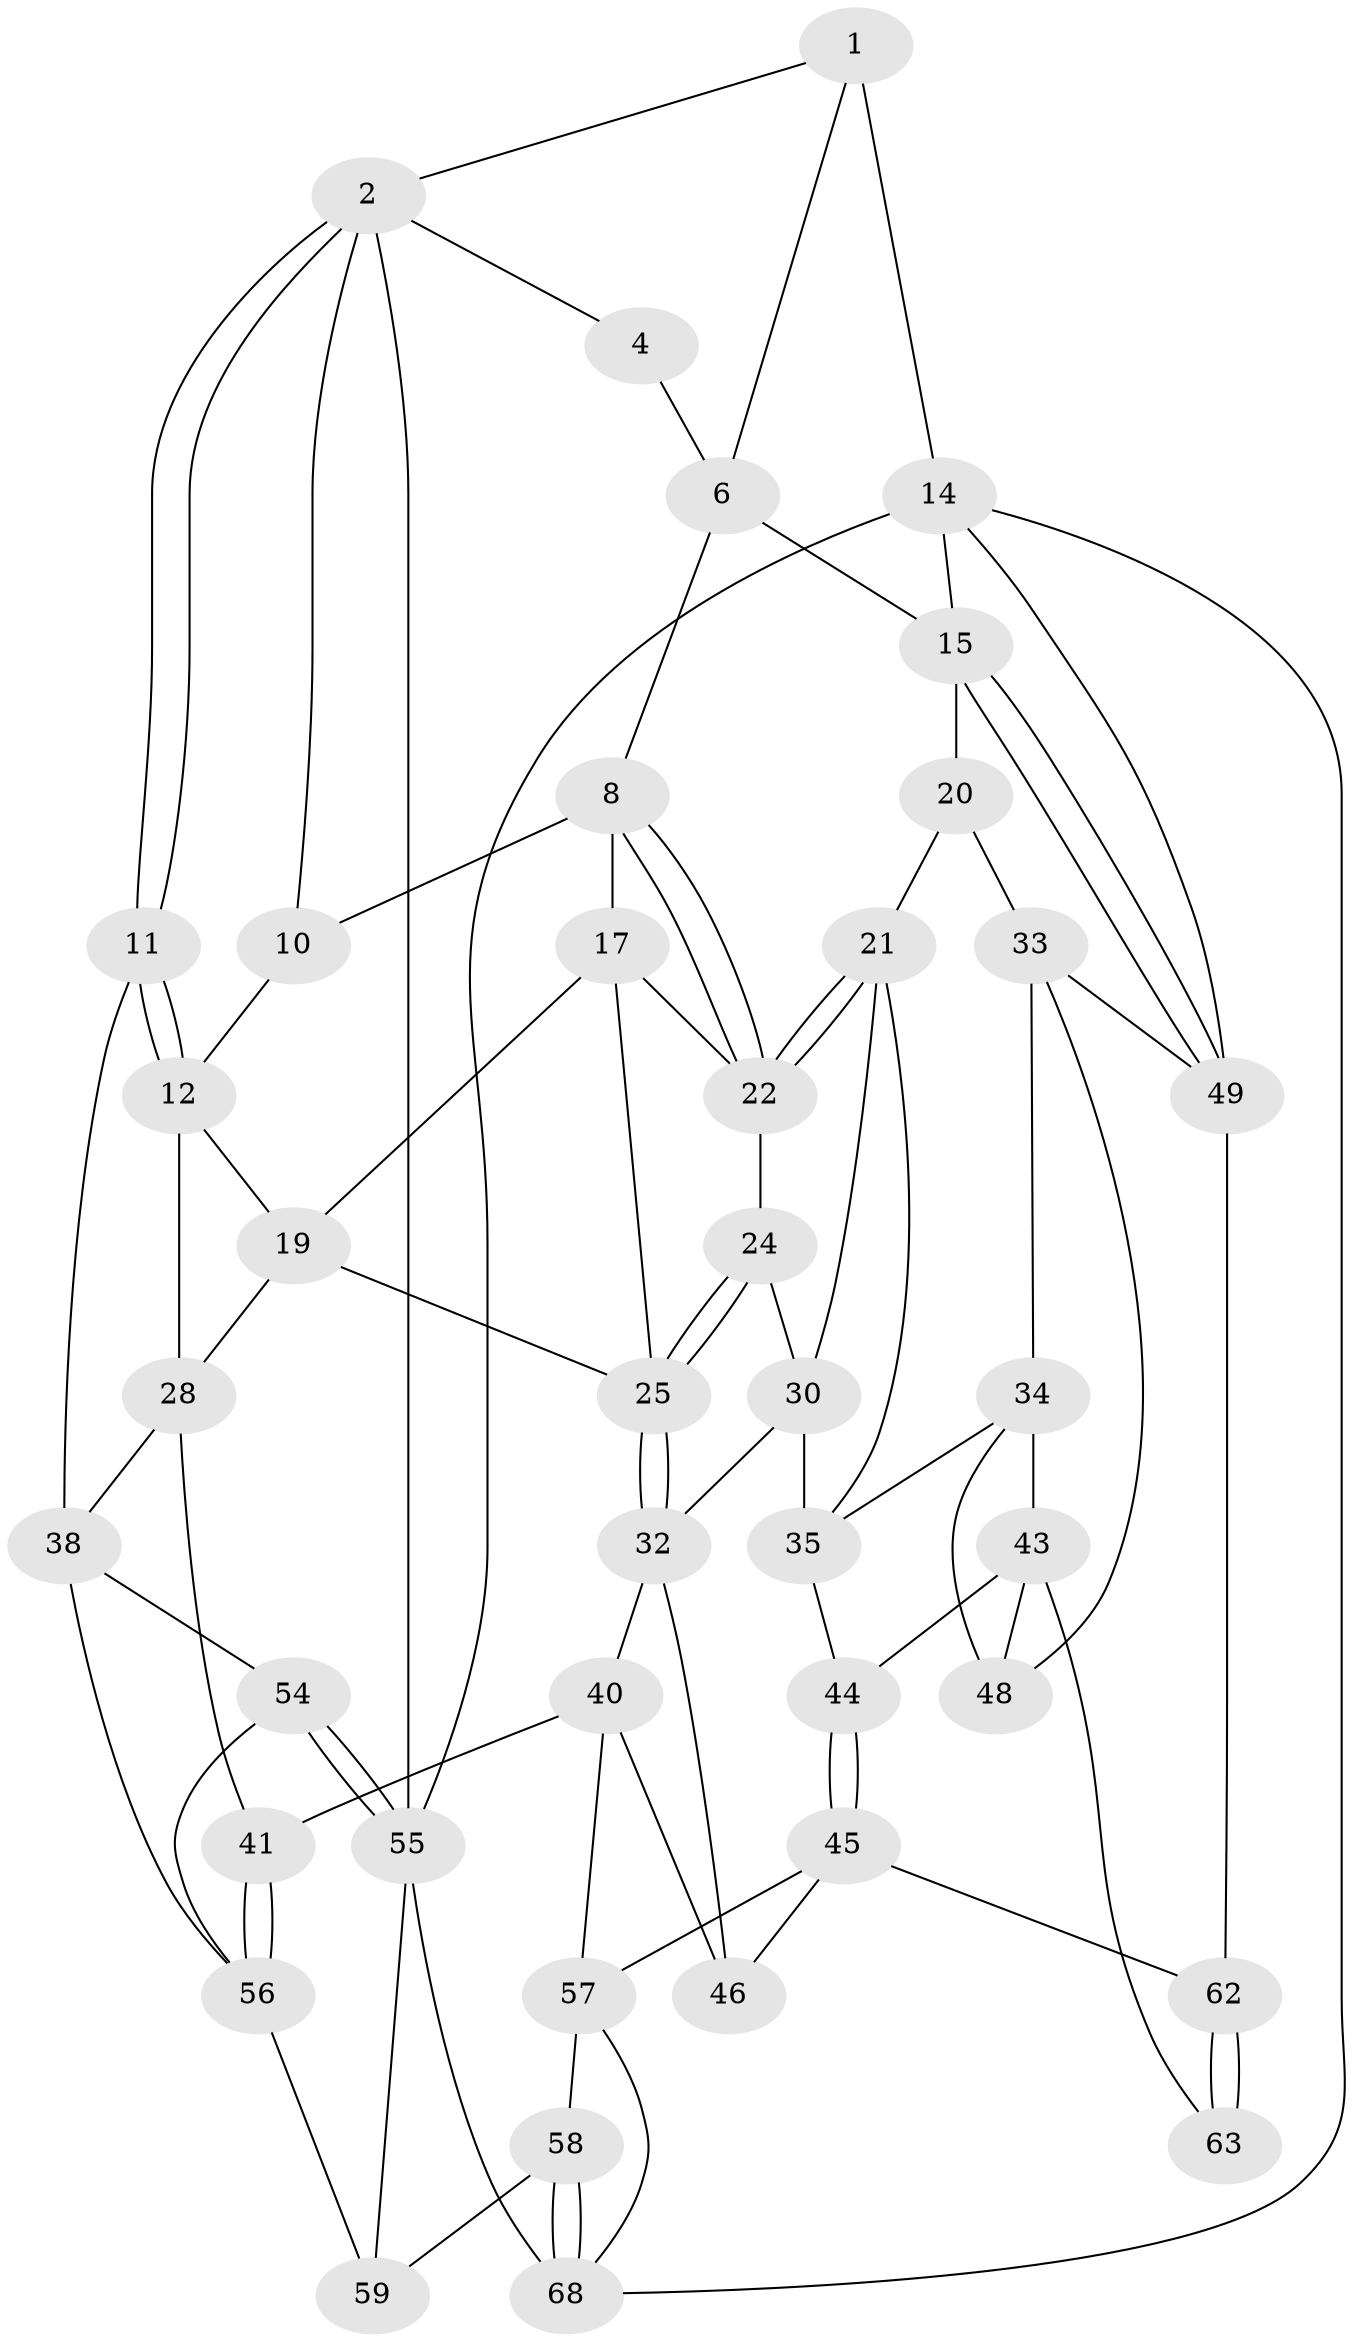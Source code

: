 // original degree distribution, {3: 0.028985507246376812, 6: 0.2463768115942029, 4: 0.2898550724637681, 5: 0.43478260869565216}
// Generated by graph-tools (version 1.1) at 2025/42/03/06/25 10:42:29]
// undirected, 41 vertices, 87 edges
graph export_dot {
graph [start="1"]
  node [color=gray90,style=filled];
  1 [pos="+0.6750015324636822+0",super="+5"];
  2 [pos="+0+0",super="+3"];
  4 [pos="+0.6663266897044247+0"];
  6 [pos="+0.748798845355196+0.14796915072303587",super="+7"];
  8 [pos="+0.621160504633733+0.17981980679384338",super="+9"];
  10 [pos="+0.2933775054284458+0"];
  11 [pos="+0+0.22866657793059728"];
  12 [pos="+0.060039056775063736+0.22145063719600258",super="+13"];
  14 [pos="+1+0.3137394958652519",super="+50"];
  15 [pos="+1+0.3296350075826396",super="+16"];
  17 [pos="+0.3958478655351885+0.2360679266046803",super="+18"];
  19 [pos="+0.19709053222415127+0.21358817669299993",super="+27"];
  20 [pos="+0.6756300295089696+0.2857351126269705"];
  21 [pos="+0.6210445590136946+0.2608764316919619",super="+29"];
  22 [pos="+0.6207519858481324+0.2603080068993847",super="+23"];
  24 [pos="+0.41450035052733325+0.34436631118266536"];
  25 [pos="+0.31845080239834955+0.44671351624915934",super="+26"];
  28 [pos="+0.12907488603288506+0.4010901412467029",super="+37"];
  30 [pos="+0.46760057446972647+0.373692466595339",super="+31"];
  32 [pos="+0.32443551397363235+0.4788268415738851",super="+39"];
  33 [pos="+0.7129699893979577+0.4835840135123765",super="+47"];
  34 [pos="+0.5867134214270759+0.4628109786927639",super="+42"];
  35 [pos="+0.5725398380369426+0.449266669585053",super="+36"];
  38 [pos="+0+0.4602555396132479",super="+53"];
  40 [pos="+0.24893185868129022+0.5502706764439539",super="+52"];
  41 [pos="+0.15878999787427342+0.5919890545969111"];
  43 [pos="+0.5086709724628283+0.6447117823184174",super="+61"];
  44 [pos="+0.4995746379598402+0.6473638824515597"];
  45 [pos="+0.47404193542421985+0.6689772197603935",super="+65"];
  46 [pos="+0.4449560590651723+0.6659067248560062"];
  48 [pos="+0.7683276032215409+0.5961506918672743"];
  49 [pos="+1+0.48650797716201455",super="+51"];
  54 [pos="+0+1"];
  55 [pos="+0+1",super="+67"];
  56 [pos="+0.15240377507169905+0.6322988436712765",super="+60"];
  57 [pos="+0.29686198481138504+0.7818577249564679",super="+66"];
  58 [pos="+0.28343141377022607+0.7805415518301888"];
  59 [pos="+0.2379516695418472+0.7643709996252873"];
  62 [pos="+0.9743407805275203+1",super="+64"];
  63 [pos="+0.7188079391640463+0.7295790763111449"];
  68 [pos="+0.09564561093961178+1",super="+69"];
  1 -- 2;
  1 -- 14 [weight=2];
  1 -- 6;
  2 -- 11;
  2 -- 11;
  2 -- 55;
  2 -- 10;
  2 -- 4;
  4 -- 6;
  6 -- 8;
  6 -- 15;
  8 -- 22;
  8 -- 22;
  8 -- 17;
  8 -- 10;
  10 -- 12;
  11 -- 12;
  11 -- 12;
  11 -- 38;
  12 -- 28;
  12 -- 19;
  14 -- 15;
  14 -- 55;
  14 -- 68;
  14 -- 49;
  15 -- 49;
  15 -- 49;
  15 -- 20;
  17 -- 22;
  17 -- 19;
  17 -- 25;
  19 -- 28;
  19 -- 25;
  20 -- 21;
  20 -- 33;
  21 -- 22;
  21 -- 22;
  21 -- 35;
  21 -- 30;
  22 -- 24;
  24 -- 25;
  24 -- 25;
  24 -- 30;
  25 -- 32;
  25 -- 32;
  28 -- 41;
  28 -- 38;
  30 -- 32;
  30 -- 35;
  32 -- 40;
  32 -- 46;
  33 -- 34;
  33 -- 48;
  33 -- 49;
  34 -- 35;
  34 -- 48;
  34 -- 43;
  35 -- 44;
  38 -- 56;
  38 -- 54;
  40 -- 41;
  40 -- 57;
  40 -- 46;
  41 -- 56;
  41 -- 56;
  43 -- 44;
  43 -- 48;
  43 -- 63;
  44 -- 45;
  44 -- 45;
  45 -- 46;
  45 -- 57;
  45 -- 62;
  49 -- 62;
  54 -- 55;
  54 -- 55;
  54 -- 56;
  55 -- 59;
  55 -- 68;
  56 -- 59;
  57 -- 58;
  57 -- 68;
  58 -- 59;
  58 -- 68;
  58 -- 68;
  62 -- 63 [weight=2];
  62 -- 63;
}
